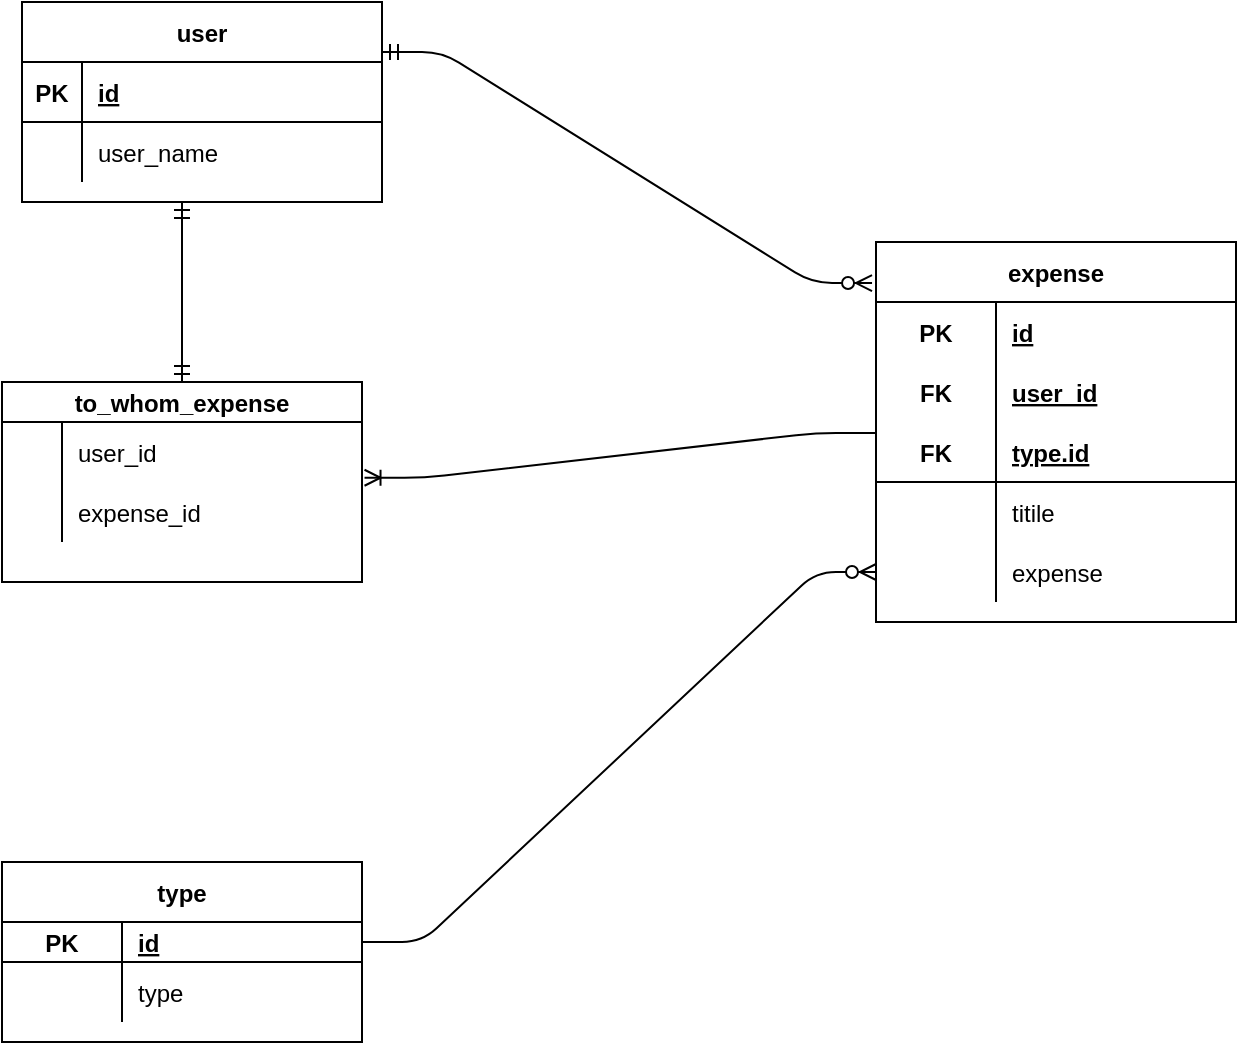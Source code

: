 <mxfile>
    <diagram id="7r_KHfiBrdgtBSNXnI0q" name="Page-1">
        <mxGraphModel dx="1045" dy="593" grid="1" gridSize="10" guides="1" tooltips="1" connect="1" arrows="1" fold="1" page="1" pageScale="1" pageWidth="827" pageHeight="569" math="0" shadow="0">
            <root>
                <mxCell id="0"/>
                <mxCell id="1" parent="0"/>
                <mxCell id="11" value="user" style="shape=table;startSize=30;container=1;collapsible=1;childLayout=tableLayout;fixedRows=1;rowLines=0;fontStyle=1;align=center;resizeLast=1;" vertex="1" parent="1">
                    <mxGeometry x="220" y="30" width="180" height="100" as="geometry"/>
                </mxCell>
                <mxCell id="12" value="" style="shape=partialRectangle;collapsible=0;dropTarget=0;pointerEvents=0;fillColor=none;top=0;left=0;bottom=1;right=0;points=[[0,0.5],[1,0.5]];portConstraint=eastwest;" vertex="1" parent="11">
                    <mxGeometry y="30" width="180" height="30" as="geometry"/>
                </mxCell>
                <mxCell id="13" value="PK" style="shape=partialRectangle;connectable=0;fillColor=none;top=0;left=0;bottom=0;right=0;fontStyle=1;overflow=hidden;" vertex="1" parent="12">
                    <mxGeometry width="30" height="30" as="geometry"/>
                </mxCell>
                <mxCell id="14" value="id" style="shape=partialRectangle;connectable=0;fillColor=none;top=0;left=0;bottom=0;right=0;align=left;spacingLeft=6;fontStyle=5;overflow=hidden;" vertex="1" parent="12">
                    <mxGeometry x="30" width="150" height="30" as="geometry"/>
                </mxCell>
                <mxCell id="15" value="" style="shape=partialRectangle;collapsible=0;dropTarget=0;pointerEvents=0;fillColor=none;top=0;left=0;bottom=0;right=0;points=[[0,0.5],[1,0.5]];portConstraint=eastwest;" vertex="1" parent="11">
                    <mxGeometry y="60" width="180" height="30" as="geometry"/>
                </mxCell>
                <mxCell id="16" value="" style="shape=partialRectangle;connectable=0;fillColor=none;top=0;left=0;bottom=0;right=0;editable=1;overflow=hidden;" vertex="1" parent="15">
                    <mxGeometry width="30" height="30" as="geometry"/>
                </mxCell>
                <mxCell id="17" value="user_name" style="shape=partialRectangle;connectable=0;fillColor=none;top=0;left=0;bottom=0;right=0;align=left;spacingLeft=6;overflow=hidden;" vertex="1" parent="15">
                    <mxGeometry x="30" width="150" height="30" as="geometry"/>
                </mxCell>
                <mxCell id="24" value="expense" style="shape=table;startSize=30;container=1;collapsible=1;childLayout=tableLayout;fixedRows=1;rowLines=0;fontStyle=1;align=center;resizeLast=1;" vertex="1" parent="1">
                    <mxGeometry x="647" y="150" width="180" height="190" as="geometry"/>
                </mxCell>
                <mxCell id="25" value="" style="shape=partialRectangle;collapsible=0;dropTarget=0;pointerEvents=0;fillColor=none;top=0;left=0;bottom=0;right=0;points=[[0,0.5],[1,0.5]];portConstraint=eastwest;" vertex="1" parent="24">
                    <mxGeometry y="30" width="180" height="30" as="geometry"/>
                </mxCell>
                <mxCell id="26" value="PK" style="shape=partialRectangle;connectable=0;fillColor=none;top=0;left=0;bottom=0;right=0;fontStyle=1;overflow=hidden;" vertex="1" parent="25">
                    <mxGeometry width="60" height="30" as="geometry"/>
                </mxCell>
                <mxCell id="27" value="id" style="shape=partialRectangle;connectable=0;fillColor=none;top=0;left=0;bottom=0;right=0;align=left;spacingLeft=6;fontStyle=5;overflow=hidden;" vertex="1" parent="25">
                    <mxGeometry x="60" width="120" height="30" as="geometry"/>
                </mxCell>
                <mxCell id="46" value="" style="shape=partialRectangle;collapsible=0;dropTarget=0;pointerEvents=0;fillColor=none;top=0;left=0;bottom=0;right=0;points=[[0,0.5],[1,0.5]];portConstraint=eastwest;" vertex="1" parent="24">
                    <mxGeometry y="60" width="180" height="30" as="geometry"/>
                </mxCell>
                <mxCell id="47" value="FK" style="shape=partialRectangle;connectable=0;fillColor=none;top=0;left=0;bottom=0;right=0;fontStyle=1;overflow=hidden;" vertex="1" parent="46">
                    <mxGeometry width="60" height="30" as="geometry"/>
                </mxCell>
                <mxCell id="48" value="user_id" style="shape=partialRectangle;connectable=0;fillColor=none;top=0;left=0;bottom=0;right=0;align=left;spacingLeft=6;fontStyle=5;overflow=hidden;" vertex="1" parent="46">
                    <mxGeometry x="60" width="120" height="30" as="geometry"/>
                </mxCell>
                <mxCell id="43" value="" style="shape=partialRectangle;collapsible=0;dropTarget=0;pointerEvents=0;fillColor=none;top=0;left=0;bottom=1;right=0;points=[[0,0.5],[1,0.5]];portConstraint=eastwest;" vertex="1" parent="24">
                    <mxGeometry y="90" width="180" height="30" as="geometry"/>
                </mxCell>
                <mxCell id="44" value="FK" style="shape=partialRectangle;connectable=0;fillColor=none;top=0;left=0;bottom=0;right=0;fontStyle=1;overflow=hidden;" vertex="1" parent="43">
                    <mxGeometry width="60" height="30" as="geometry"/>
                </mxCell>
                <mxCell id="45" value="type.id" style="shape=partialRectangle;connectable=0;fillColor=none;top=0;left=0;bottom=0;right=0;align=left;spacingLeft=6;fontStyle=5;overflow=hidden;" vertex="1" parent="43">
                    <mxGeometry x="60" width="120" height="30" as="geometry"/>
                </mxCell>
                <mxCell id="34" value="" style="shape=partialRectangle;collapsible=0;dropTarget=0;pointerEvents=0;fillColor=none;top=0;left=0;bottom=0;right=0;points=[[0,0.5],[1,0.5]];portConstraint=eastwest;" vertex="1" parent="24">
                    <mxGeometry y="120" width="180" height="30" as="geometry"/>
                </mxCell>
                <mxCell id="35" value="" style="shape=partialRectangle;connectable=0;fillColor=none;top=0;left=0;bottom=0;right=0;editable=1;overflow=hidden;" vertex="1" parent="34">
                    <mxGeometry width="60" height="30" as="geometry"/>
                </mxCell>
                <mxCell id="36" value="titile" style="shape=partialRectangle;connectable=0;fillColor=none;top=0;left=0;bottom=0;right=0;align=left;spacingLeft=6;overflow=hidden;" vertex="1" parent="34">
                    <mxGeometry x="60" width="120" height="30" as="geometry"/>
                </mxCell>
                <mxCell id="37" value="" style="shape=partialRectangle;collapsible=0;dropTarget=0;pointerEvents=0;fillColor=none;top=0;left=0;bottom=0;right=0;points=[[0,0.5],[1,0.5]];portConstraint=eastwest;" vertex="1" parent="24">
                    <mxGeometry y="150" width="180" height="30" as="geometry"/>
                </mxCell>
                <mxCell id="38" value="" style="shape=partialRectangle;connectable=0;fillColor=none;top=0;left=0;bottom=0;right=0;editable=1;overflow=hidden;" vertex="1" parent="37">
                    <mxGeometry width="60" height="30" as="geometry"/>
                </mxCell>
                <mxCell id="39" value="expense" style="shape=partialRectangle;connectable=0;fillColor=none;top=0;left=0;bottom=0;right=0;align=left;spacingLeft=6;overflow=hidden;" vertex="1" parent="37">
                    <mxGeometry x="60" width="120" height="30" as="geometry"/>
                </mxCell>
                <mxCell id="53" value="type" style="shape=table;startSize=30;container=1;collapsible=1;childLayout=tableLayout;fixedRows=1;rowLines=0;fontStyle=1;align=center;resizeLast=1;" vertex="1" parent="1">
                    <mxGeometry x="210" y="460" width="180" height="90.0" as="geometry"/>
                </mxCell>
                <mxCell id="60" value="" style="shape=partialRectangle;collapsible=0;dropTarget=0;pointerEvents=0;fillColor=none;top=0;left=0;bottom=1;right=0;points=[[0,0.5],[1,0.5]];portConstraint=eastwest;" vertex="1" parent="53">
                    <mxGeometry y="30" width="180" height="20" as="geometry"/>
                </mxCell>
                <mxCell id="61" value="PK" style="shape=partialRectangle;connectable=0;fillColor=none;top=0;left=0;bottom=0;right=0;fontStyle=1;overflow=hidden;" vertex="1" parent="60">
                    <mxGeometry width="60" height="20" as="geometry"/>
                </mxCell>
                <mxCell id="62" value="id" style="shape=partialRectangle;connectable=0;fillColor=none;top=0;left=0;bottom=0;right=0;align=left;spacingLeft=6;fontStyle=5;overflow=hidden;" vertex="1" parent="60">
                    <mxGeometry x="60" width="120" height="20" as="geometry"/>
                </mxCell>
                <mxCell id="63" value="" style="shape=partialRectangle;collapsible=0;dropTarget=0;pointerEvents=0;fillColor=none;top=0;left=0;bottom=0;right=0;points=[[0,0.5],[1,0.5]];portConstraint=eastwest;" vertex="1" parent="53">
                    <mxGeometry y="50" width="180" height="30" as="geometry"/>
                </mxCell>
                <mxCell id="64" value="" style="shape=partialRectangle;connectable=0;fillColor=none;top=0;left=0;bottom=0;right=0;editable=1;overflow=hidden;" vertex="1" parent="63">
                    <mxGeometry width="60" height="30" as="geometry"/>
                </mxCell>
                <mxCell id="65" value="type" style="shape=partialRectangle;connectable=0;fillColor=none;top=0;left=0;bottom=0;right=0;align=left;spacingLeft=6;overflow=hidden;" vertex="1" parent="63">
                    <mxGeometry x="60" width="120" height="30" as="geometry"/>
                </mxCell>
                <mxCell id="74" value="" style="edgeStyle=entityRelationEdgeStyle;fontSize=12;html=1;endArrow=ERzeroToMany;endFill=1;entryX=0;entryY=0.5;entryDx=0;entryDy=0;exitX=1;exitY=0.5;exitDx=0;exitDy=0;" edge="1" parent="1" source="60" target="37">
                    <mxGeometry width="100" height="100" relative="1" as="geometry">
                        <mxPoint x="540" y="330" as="sourcePoint"/>
                        <mxPoint x="640" y="230" as="targetPoint"/>
                    </mxGeometry>
                </mxCell>
                <mxCell id="203" value="to_whom_expense" style="shape=table;startSize=20;container=1;collapsible=1;childLayout=tableLayout;fixedRows=1;rowLines=0;fontStyle=1;align=center;resizeLast=1;" vertex="1" parent="1">
                    <mxGeometry x="210" y="220" width="180" height="100" as="geometry"/>
                </mxCell>
                <mxCell id="204" value="" style="shape=partialRectangle;collapsible=0;dropTarget=0;pointerEvents=0;fillColor=none;top=0;left=0;bottom=0;right=0;points=[[0,0.5],[1,0.5]];portConstraint=eastwest;" vertex="1" parent="203">
                    <mxGeometry y="20" width="180" height="30" as="geometry"/>
                </mxCell>
                <mxCell id="205" value="" style="shape=partialRectangle;connectable=0;fillColor=none;top=0;left=0;bottom=0;right=0;editable=1;overflow=hidden;" vertex="1" parent="204">
                    <mxGeometry width="30" height="30" as="geometry"/>
                </mxCell>
                <mxCell id="206" value="user_id" style="shape=partialRectangle;connectable=0;fillColor=none;top=0;left=0;bottom=0;right=0;align=left;spacingLeft=6;overflow=hidden;" vertex="1" parent="204">
                    <mxGeometry x="30" width="150" height="30" as="geometry"/>
                </mxCell>
                <mxCell id="207" value="" style="shape=partialRectangle;collapsible=0;dropTarget=0;pointerEvents=0;fillColor=none;top=0;left=0;bottom=0;right=0;points=[[0,0.5],[1,0.5]];portConstraint=eastwest;" vertex="1" parent="203">
                    <mxGeometry y="50" width="180" height="30" as="geometry"/>
                </mxCell>
                <mxCell id="208" value="" style="shape=partialRectangle;connectable=0;fillColor=none;top=0;left=0;bottom=0;right=0;editable=1;overflow=hidden;" vertex="1" parent="207">
                    <mxGeometry width="30" height="30" as="geometry"/>
                </mxCell>
                <mxCell id="209" value="expense_id" style="shape=partialRectangle;connectable=0;fillColor=none;top=0;left=0;bottom=0;right=0;align=left;spacingLeft=6;overflow=hidden;" vertex="1" parent="207">
                    <mxGeometry x="30" width="150" height="30" as="geometry"/>
                </mxCell>
                <mxCell id="255" value="" style="fontSize=12;html=1;endArrow=ERmandOne;startArrow=ERmandOne;entryX=0.5;entryY=0;entryDx=0;entryDy=0;" edge="1" parent="1" target="203">
                    <mxGeometry width="100" height="100" relative="1" as="geometry">
                        <mxPoint x="300" y="130" as="sourcePoint"/>
                        <mxPoint x="420" y="230" as="targetPoint"/>
                    </mxGeometry>
                </mxCell>
                <mxCell id="257" value="" style="edgeStyle=entityRelationEdgeStyle;fontSize=12;html=1;endArrow=ERmandOne;exitX=-0.011;exitY=0.108;exitDx=0;exitDy=0;exitPerimeter=0;entryX=1;entryY=0.25;entryDx=0;entryDy=0;endFill=0;startArrow=ERzeroToMany;startFill=1;" edge="1" parent="1" source="24" target="11">
                    <mxGeometry width="100" height="100" relative="1" as="geometry">
                        <mxPoint x="510" y="330" as="sourcePoint"/>
                        <mxPoint x="390" y="190" as="targetPoint"/>
                    </mxGeometry>
                </mxCell>
                <mxCell id="258" value="" style="edgeStyle=entityRelationEdgeStyle;fontSize=12;html=1;endArrow=none;startArrow=ERoneToMany;entryX=0;entryY=0.182;entryDx=0;entryDy=0;entryPerimeter=0;exitX=1.007;exitY=0.929;exitDx=0;exitDy=0;exitPerimeter=0;startFill=0;endFill=0;" edge="1" parent="1" source="204">
                    <mxGeometry width="100" height="100" relative="1" as="geometry">
                        <mxPoint x="510" y="330" as="sourcePoint"/>
                        <mxPoint x="647" y="245.46" as="targetPoint"/>
                    </mxGeometry>
                </mxCell>
            </root>
        </mxGraphModel>
    </diagram>
</mxfile>